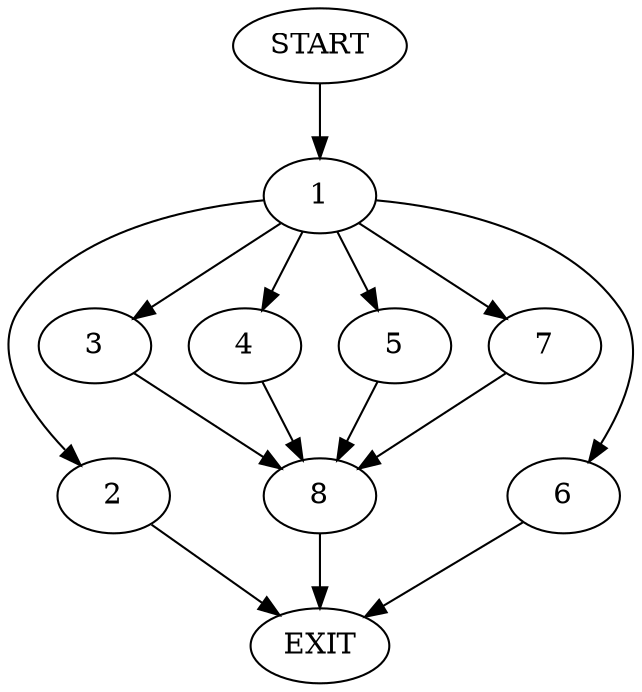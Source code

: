 digraph {
0 [label="START"]
9 [label="EXIT"]
0 -> 1
1 -> 2
1 -> 3
1 -> 4
1 -> 5
1 -> 6
1 -> 7
4 -> 8
2 -> 9
6 -> 9
7 -> 8
3 -> 8
5 -> 8
8 -> 9
}
